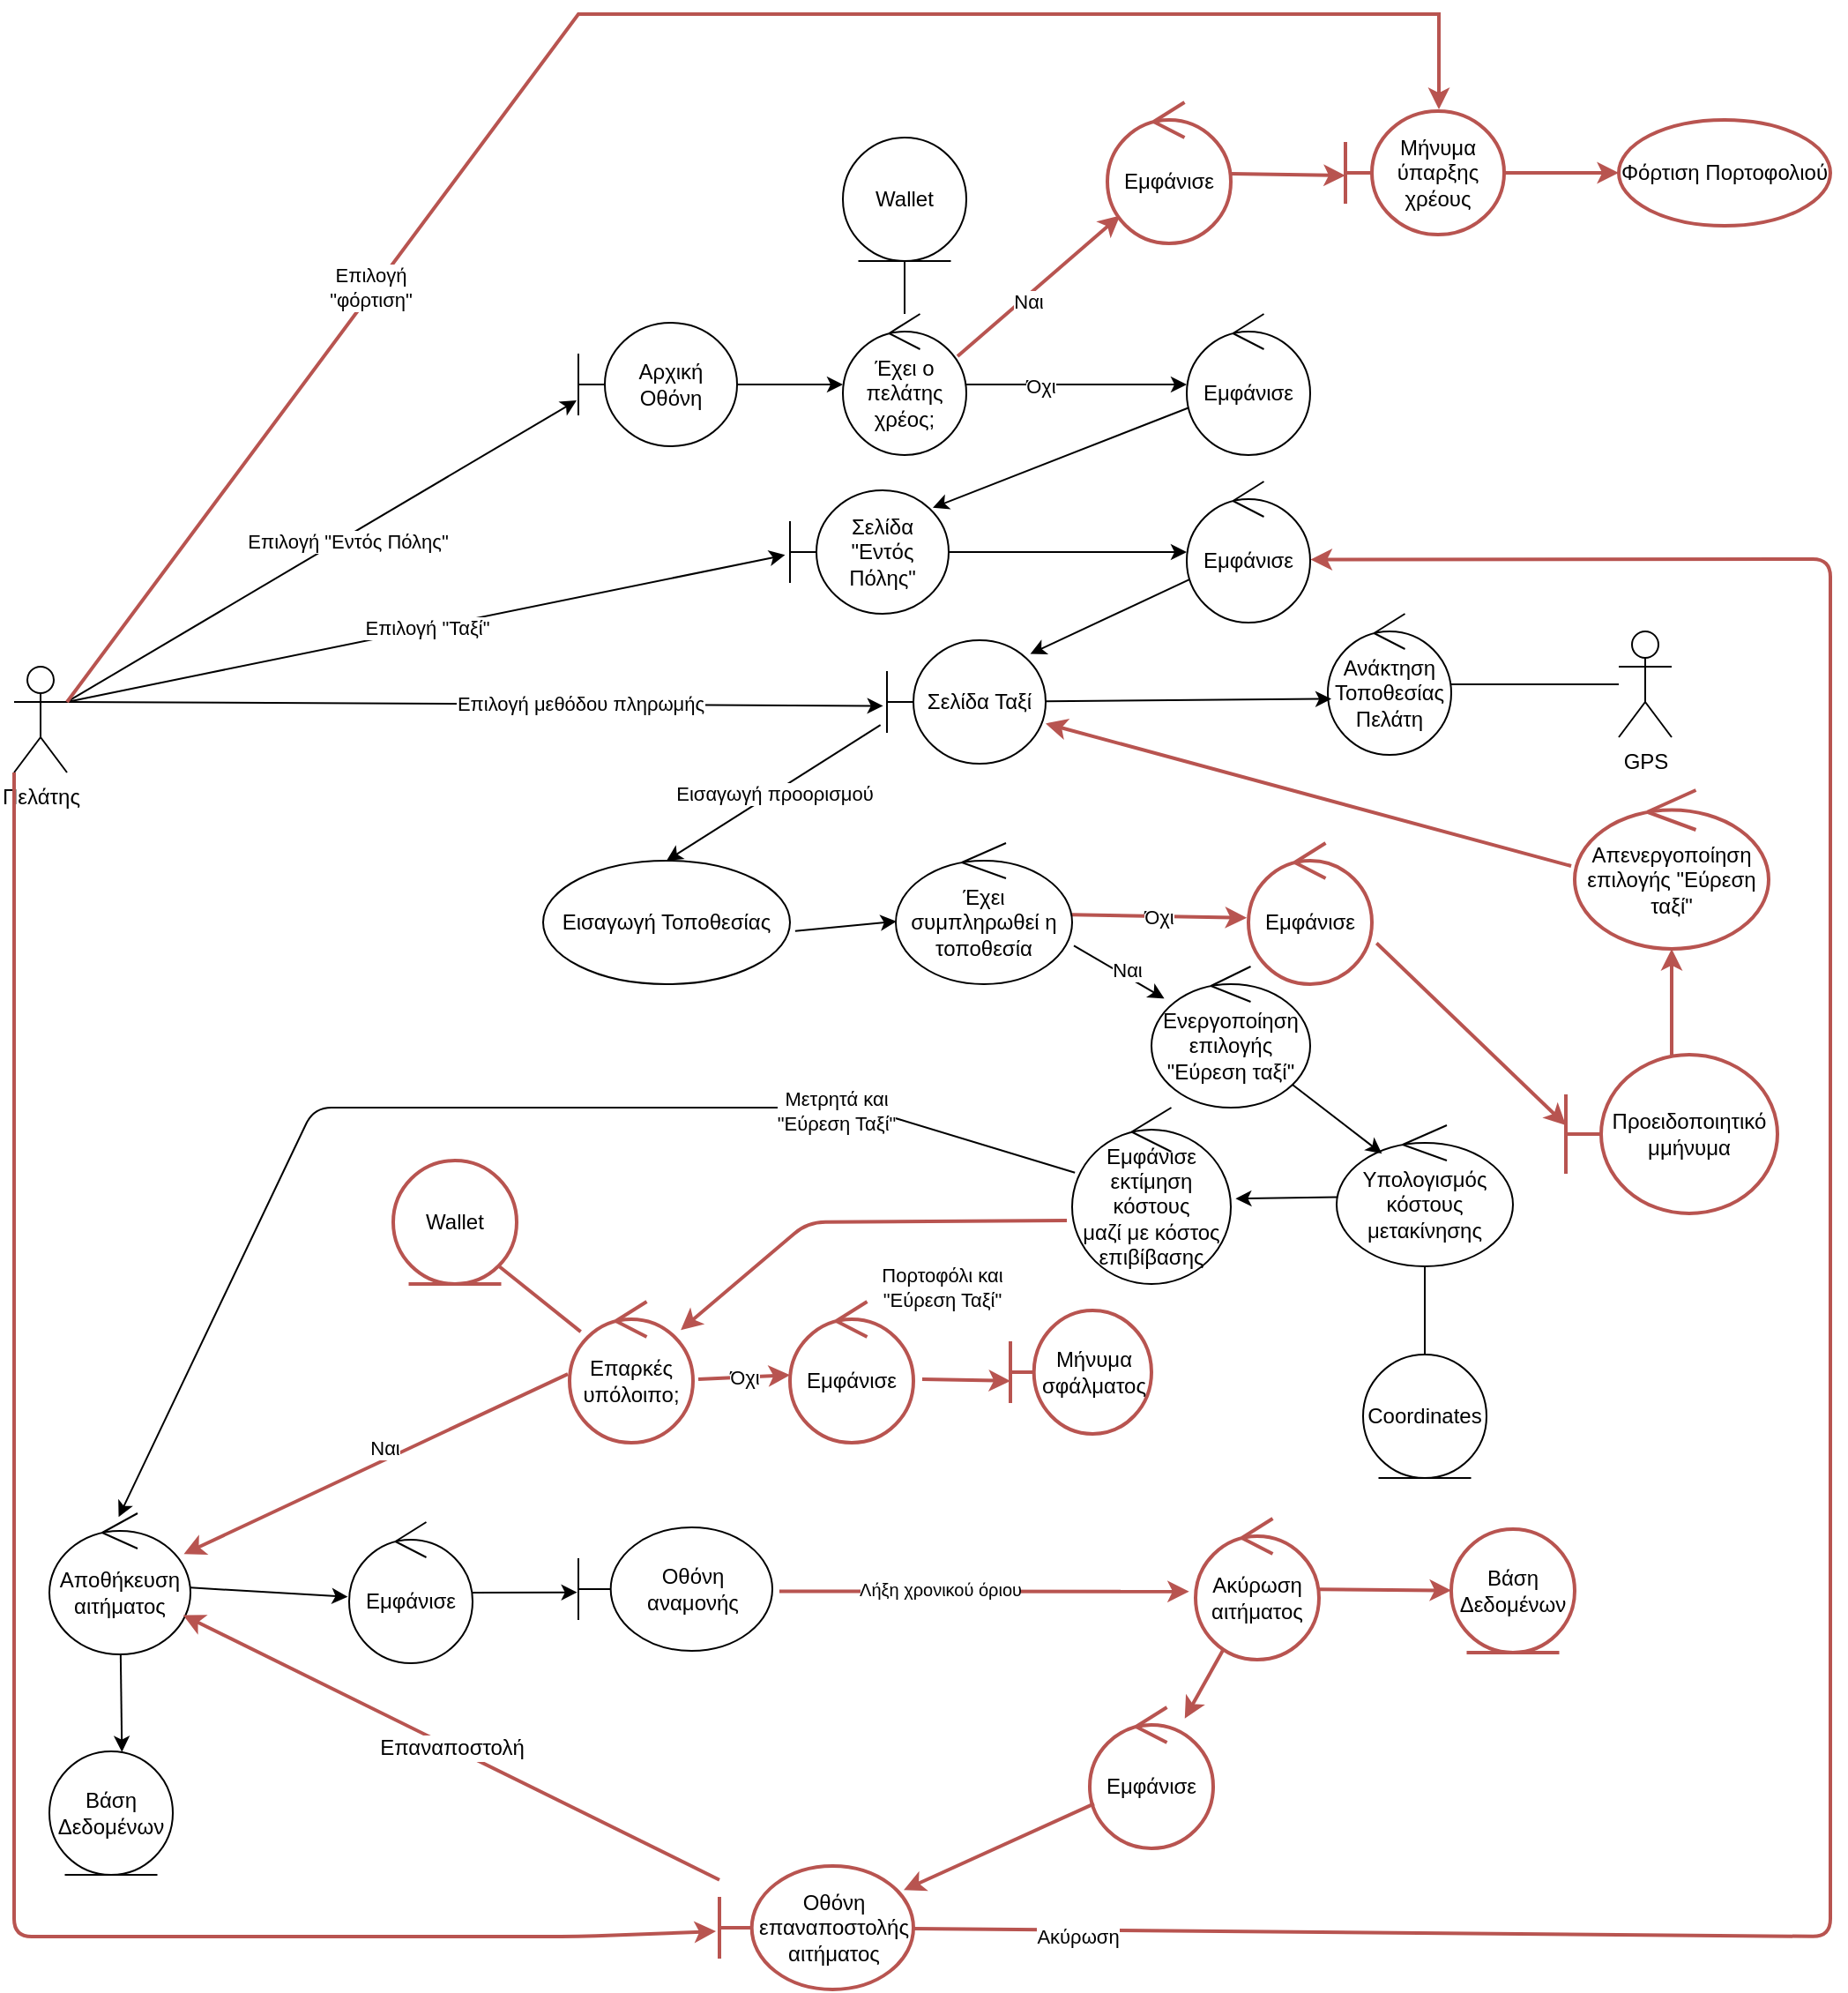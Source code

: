 <mxfile>
    <diagram id="-z3Yh579_QSOd7VFaLvF" name="Page-1">
        <mxGraphModel dx="655" dy="601" grid="1" gridSize="10" guides="1" tooltips="1" connect="1" arrows="1" fold="1" page="1" pageScale="1" pageWidth="850" pageHeight="1100" math="0" shadow="0">
            <root>
                <mxCell id="0"/>
                <mxCell id="1" parent="0"/>
                <mxCell id="4" style="edgeStyle=none;html=1;exitX=1;exitY=0.333;exitDx=0;exitDy=0;exitPerimeter=0;entryX=-0.011;entryY=0.629;entryDx=0;entryDy=0;entryPerimeter=0;" parent="1" source="2" target="3" edge="1">
                    <mxGeometry relative="1" as="geometry"/>
                </mxCell>
                <mxCell id="5" value="Επιλογή &quot;Εντός Πόλης&quot;" style="edgeLabel;html=1;align=center;verticalAlign=middle;resizable=0;points=[];" parent="4" vertex="1" connectable="0">
                    <mxGeometry x="0.09" y="-2" relative="1" as="geometry">
                        <mxPoint as="offset"/>
                    </mxGeometry>
                </mxCell>
                <mxCell id="12" value="Επιλογή &quot;Ταξί&quot;" style="edgeStyle=none;html=1;exitX=1;exitY=0.333;exitDx=0;exitDy=0;exitPerimeter=0;entryX=-0.031;entryY=0.524;entryDx=0;entryDy=0;entryPerimeter=0;" parent="1" source="2" target="10" edge="1">
                    <mxGeometry relative="1" as="geometry"/>
                </mxCell>
                <mxCell id="26" style="edgeStyle=none;html=1;exitX=1;exitY=0.333;exitDx=0;exitDy=0;exitPerimeter=0;entryX=-0.024;entryY=0.532;entryDx=0;entryDy=0;entryPerimeter=0;" parent="1" source="2" target="175" edge="1">
                    <mxGeometry relative="1" as="geometry">
                        <mxPoint x="423.195" y="477" as="targetPoint"/>
                    </mxGeometry>
                </mxCell>
                <mxCell id="211" value="Επιλογή μεθόδου πληρωμής" style="edgeLabel;html=1;align=center;verticalAlign=middle;resizable=0;points=[];" parent="26" vertex="1" connectable="0">
                    <mxGeometry x="0.257" y="1" relative="1" as="geometry">
                        <mxPoint as="offset"/>
                    </mxGeometry>
                </mxCell>
                <mxCell id="2" value="Πελάτης" style="shape=umlActor;verticalLabelPosition=bottom;verticalAlign=top;html=1;" parent="1" vertex="1">
                    <mxGeometry x="50" y="460" width="30" height="60" as="geometry"/>
                </mxCell>
                <mxCell id="7" value="" style="edgeStyle=none;html=1;" parent="1" source="3" target="6" edge="1">
                    <mxGeometry relative="1" as="geometry"/>
                </mxCell>
                <mxCell id="3" value="Αρχική Οθόνη" style="shape=umlBoundary;whiteSpace=wrap;html=1;" parent="1" vertex="1">
                    <mxGeometry x="370" y="265" width="90" height="70" as="geometry"/>
                </mxCell>
                <mxCell id="9" value="" style="edgeStyle=none;html=1;" parent="1" source="6" target="8" edge="1">
                    <mxGeometry relative="1" as="geometry"/>
                </mxCell>
                <mxCell id="69" value="Όχι" style="edgeLabel;html=1;align=center;verticalAlign=middle;resizable=0;points=[];" parent="9" vertex="1" connectable="0">
                    <mxGeometry x="-0.329" y="-1" relative="1" as="geometry">
                        <mxPoint as="offset"/>
                    </mxGeometry>
                </mxCell>
                <mxCell id="16" style="edgeStyle=none;html=1;entryX=0.5;entryY=1;entryDx=0;entryDy=0;endArrow=none;endFill=0;" parent="1" source="6" target="15" edge="1">
                    <mxGeometry relative="1" as="geometry"/>
                </mxCell>
                <mxCell id="6" value="Έχει ο πελάτης χρέος;" style="ellipse;shape=umlControl;whiteSpace=wrap;html=1;" parent="1" vertex="1">
                    <mxGeometry x="520" y="260" width="70" height="80" as="geometry"/>
                </mxCell>
                <mxCell id="11" style="edgeStyle=none;html=1;entryX=0.9;entryY=0.141;entryDx=0;entryDy=0;entryPerimeter=0;" parent="1" source="8" target="10" edge="1">
                    <mxGeometry relative="1" as="geometry"/>
                </mxCell>
                <mxCell id="8" value="Εμφάνισε" style="ellipse;shape=umlControl;whiteSpace=wrap;html=1;" parent="1" vertex="1">
                    <mxGeometry x="715" y="260" width="70" height="80" as="geometry"/>
                </mxCell>
                <mxCell id="179" value="" style="edgeStyle=none;html=1;" parent="1" source="10" target="178" edge="1">
                    <mxGeometry relative="1" as="geometry"/>
                </mxCell>
                <mxCell id="10" value="Σελίδα &quot;Εντός Πόλης&quot;" style="shape=umlBoundary;whiteSpace=wrap;html=1;" parent="1" vertex="1">
                    <mxGeometry x="490" y="360" width="90" height="70" as="geometry"/>
                </mxCell>
                <mxCell id="15" value="Wallet" style="ellipse;shape=umlEntity;whiteSpace=wrap;html=1;" parent="1" vertex="1">
                    <mxGeometry x="520" y="160" width="70" height="70" as="geometry"/>
                </mxCell>
                <mxCell id="186" value="" style="edgeStyle=none;html=1;endArrow=none;endFill=0;" parent="1" source="17" target="19" edge="1">
                    <mxGeometry relative="1" as="geometry"/>
                </mxCell>
                <mxCell id="17" value="Ανάκτηση Τοποθεσίας Πελάτη" style="ellipse;shape=umlControl;whiteSpace=wrap;html=1;" parent="1" vertex="1">
                    <mxGeometry x="795" y="430" width="70" height="80" as="geometry"/>
                </mxCell>
                <mxCell id="19" value="GPS" style="shape=umlActor;verticalLabelPosition=bottom;verticalAlign=top;html=1;" parent="1" vertex="1">
                    <mxGeometry x="960" y="440" width="30" height="60" as="geometry"/>
                </mxCell>
                <mxCell id="30" value="Εισαγωγή προορισμού" style="edgeStyle=none;html=1;entryX=0.5;entryY=0;entryDx=0;entryDy=0;exitX=-0.041;exitY=0.687;exitDx=0;exitDy=0;exitPerimeter=0;" parent="1" source="175" target="28" edge="1">
                    <mxGeometry relative="1" as="geometry">
                        <mxPoint x="449.13" y="505.08" as="sourcePoint"/>
                    </mxGeometry>
                </mxCell>
                <mxCell id="46" value="" style="edgeStyle=none;html=1;exitX=1.021;exitY=0.569;exitDx=0;exitDy=0;exitPerimeter=0;" parent="1" source="28" target="31" edge="1">
                    <mxGeometry relative="1" as="geometry">
                        <mxPoint x="490" y="570" as="sourcePoint"/>
                    </mxGeometry>
                </mxCell>
                <mxCell id="28" value="Εισαγωγή Τοποθεσίας" style="ellipse;whiteSpace=wrap;html=1;" parent="1" vertex="1">
                    <mxGeometry x="350" y="570" width="140" height="70" as="geometry"/>
                </mxCell>
                <mxCell id="81" value="" style="edgeStyle=none;html=1;strokeWidth=1;exitX=1.01;exitY=0.727;exitDx=0;exitDy=0;exitPerimeter=0;" parent="1" source="31" target="80" edge="1">
                    <mxGeometry relative="1" as="geometry"/>
                </mxCell>
                <mxCell id="82" value="Ναι" style="edgeLabel;html=1;align=center;verticalAlign=middle;resizable=0;points=[];" parent="81" vertex="1" connectable="0">
                    <mxGeometry x="-0.479" y="-1" relative="1" as="geometry">
                        <mxPoint x="17" y="5" as="offset"/>
                    </mxGeometry>
                </mxCell>
                <mxCell id="90" value="Όχι" style="edgeStyle=none;html=1;strokeWidth=2;fillColor=#f8cecc;strokeColor=#b85450;entryX=-0.013;entryY=0.53;entryDx=0;entryDy=0;entryPerimeter=0;" parent="1" source="31" target="138" edge="1">
                    <mxGeometry relative="1" as="geometry">
                        <mxPoint x="730" y="580" as="targetPoint"/>
                    </mxGeometry>
                </mxCell>
                <mxCell id="31" value="Έχει συμπληρωθεί η τοποθεσία" style="ellipse;shape=umlControl;whiteSpace=wrap;html=1;" parent="1" vertex="1">
                    <mxGeometry x="550" y="560" width="100" height="80" as="geometry"/>
                </mxCell>
                <mxCell id="36" value="" style="edgeStyle=none;html=1;endArrow=none;endFill=0;" parent="1" source="33" target="35" edge="1">
                    <mxGeometry relative="1" as="geometry"/>
                </mxCell>
                <mxCell id="41" style="edgeStyle=none;html=1;entryX=1.03;entryY=0.516;entryDx=0;entryDy=0;entryPerimeter=0;" parent="1" source="33" target="40" edge="1">
                    <mxGeometry relative="1" as="geometry"/>
                </mxCell>
                <mxCell id="33" value="Υπολογισμός κόστους μετακίνησης" style="ellipse;shape=umlControl;whiteSpace=wrap;html=1;" parent="1" vertex="1">
                    <mxGeometry x="800" y="720" width="100" height="80" as="geometry"/>
                </mxCell>
                <mxCell id="35" value="Coordinates" style="ellipse;shape=umlEntity;whiteSpace=wrap;html=1;" parent="1" vertex="1">
                    <mxGeometry x="815" y="850" width="70" height="70" as="geometry"/>
                </mxCell>
                <mxCell id="40" value="Εμφάνισε εκτίμηση κόστους&lt;br&gt;μαζί με κόστος επιβίβασης" style="ellipse;shape=umlControl;whiteSpace=wrap;html=1;" parent="1" vertex="1">
                    <mxGeometry x="650" y="710" width="90" height="100" as="geometry"/>
                </mxCell>
                <mxCell id="51" value="Μετρητά και &lt;br&gt;&quot;Εύρεση Ταξί&quot;" style="edgeStyle=none;html=1;entryX=0.491;entryY=0.027;entryDx=0;entryDy=0;entryPerimeter=0;" parent="1" source="40" target="59" edge="1">
                    <mxGeometry x="-0.594" y="2" relative="1" as="geometry">
                        <mxPoint x="110" y="817" as="targetPoint"/>
                        <Array as="points">
                            <mxPoint x="530" y="710"/>
                            <mxPoint x="220" y="710"/>
                        </Array>
                        <mxPoint as="offset"/>
                        <mxPoint x="446.85" y="648.5" as="sourcePoint"/>
                    </mxGeometry>
                </mxCell>
                <mxCell id="97" style="edgeStyle=none;html=1;strokeWidth=2;fillColor=#f8cecc;strokeColor=#b85450;exitX=-0.033;exitY=0.64;exitDx=0;exitDy=0;exitPerimeter=0;" parent="1" source="40" target="96" edge="1">
                    <mxGeometry relative="1" as="geometry">
                        <mxPoint x="479" y="680" as="sourcePoint"/>
                        <Array as="points">
                            <mxPoint x="500" y="775"/>
                        </Array>
                    </mxGeometry>
                </mxCell>
                <mxCell id="98" value="Πορτοφόλι και&lt;br&gt;&quot;Εύρεση Ταξί&quot;" style="edgeLabel;html=1;align=center;verticalAlign=middle;resizable=0;points=[];" parent="97" vertex="1" connectable="0">
                    <mxGeometry x="-0.432" y="-3" relative="1" as="geometry">
                        <mxPoint x="-3" y="40" as="offset"/>
                    </mxGeometry>
                </mxCell>
                <mxCell id="62" value="" style="edgeStyle=none;html=1;entryX=0.588;entryY=0.005;entryDx=0;entryDy=0;entryPerimeter=0;" parent="1" source="59" target="159" edge="1">
                    <mxGeometry relative="1" as="geometry">
                        <mxPoint x="68.276" y="1085" as="targetPoint"/>
                    </mxGeometry>
                </mxCell>
                <mxCell id="64" value="" style="edgeStyle=none;html=1;entryX=-0.011;entryY=0.53;entryDx=0;entryDy=0;entryPerimeter=0;" parent="1" source="59" target="67" edge="1">
                    <mxGeometry relative="1" as="geometry">
                        <mxPoint x="265" y="980" as="targetPoint"/>
                    </mxGeometry>
                </mxCell>
                <mxCell id="59" value="Αποθήκευση αιτήματος" style="ellipse;shape=umlControl;whiteSpace=wrap;html=1;" parent="1" vertex="1">
                    <mxGeometry x="70" y="940" width="80" height="80" as="geometry"/>
                </mxCell>
                <mxCell id="106" value="" style="edgeStyle=none;html=1;strokeWidth=2;fillColor=#f8cecc;strokeColor=#b85450;entryX=-0.052;entryY=0.517;entryDx=0;entryDy=0;entryPerimeter=0;startArrow=none;exitX=1.036;exitY=0.517;exitDx=0;exitDy=0;exitPerimeter=0;" parent="1" source="169" target="194" edge="1">
                    <mxGeometry relative="1" as="geometry">
                        <mxPoint x="530" y="990" as="sourcePoint"/>
                        <mxPoint x="607.34" y="991.52" as="targetPoint"/>
                    </mxGeometry>
                </mxCell>
                <mxCell id="172" value="Λήξη χρονικού όριου" style="edgeLabel;html=1;align=center;verticalAlign=middle;resizable=0;points=[];fontSize=10;" parent="106" vertex="1" connectable="0">
                    <mxGeometry x="-0.362" y="-1" relative="1" as="geometry">
                        <mxPoint x="17" y="-2" as="offset"/>
                    </mxGeometry>
                </mxCell>
                <mxCell id="171" style="edgeStyle=none;html=1;strokeColor=default;strokeWidth=1;fontSize=12;entryX=-0.006;entryY=0.526;entryDx=0;entryDy=0;entryPerimeter=0;fillColor=default;" parent="1" source="67" target="169" edge="1">
                    <mxGeometry relative="1" as="geometry">
                        <mxPoint x="380" y="980" as="targetPoint"/>
                    </mxGeometry>
                </mxCell>
                <mxCell id="67" value="Εμφάνισε" style="ellipse;shape=umlControl;whiteSpace=wrap;html=1;" parent="1" vertex="1">
                    <mxGeometry x="240" y="945" width="70" height="80" as="geometry"/>
                </mxCell>
                <mxCell id="88" style="edgeStyle=none;html=1;entryX=0.257;entryY=0.201;entryDx=0;entryDy=0;entryPerimeter=0;strokeWidth=1;" parent="1" source="80" target="33" edge="1">
                    <mxGeometry relative="1" as="geometry"/>
                </mxCell>
                <mxCell id="80" value="Ενεργοποίηση επιλογής &quot;Εύρεση ταξί&quot;" style="ellipse;shape=umlControl;whiteSpace=wrap;html=1;" parent="1" vertex="1">
                    <mxGeometry x="695" y="630" width="90" height="80" as="geometry"/>
                </mxCell>
                <mxCell id="189" style="edgeStyle=none;html=1;fontSize=10;strokeColor=#B85450;strokeWidth=2;exitX=-0.018;exitY=0.478;exitDx=0;exitDy=0;exitPerimeter=0;" parent="1" source="89" target="175" edge="1">
                    <mxGeometry relative="1" as="geometry">
                        <Array as="points"/>
                    </mxGeometry>
                </mxCell>
                <mxCell id="89" value="Απενεργοποίηση επιλογής &quot;Εύρεση ταξί&quot;" style="ellipse;shape=umlControl;whiteSpace=wrap;html=1;fillColor=none;strokeColor=#b85450;strokeWidth=2;" parent="1" vertex="1">
                    <mxGeometry x="935" y="530" width="110" height="90" as="geometry"/>
                </mxCell>
                <mxCell id="99" style="edgeStyle=none;html=1;strokeWidth=2;fillColor=#f8cecc;strokeColor=#b85450;exitX=-0.014;exitY=0.513;exitDx=0;exitDy=0;exitPerimeter=0;" parent="1" source="96" target="59" edge="1">
                    <mxGeometry relative="1" as="geometry">
                        <mxPoint x="155.04" y="860.04" as="targetPoint"/>
                    </mxGeometry>
                </mxCell>
                <mxCell id="100" value="Ναι" style="edgeLabel;html=1;align=center;verticalAlign=middle;resizable=0;points=[];" parent="99" vertex="1" connectable="0">
                    <mxGeometry x="-0.245" y="-5" relative="1" as="geometry">
                        <mxPoint x="-20" y="8" as="offset"/>
                    </mxGeometry>
                </mxCell>
                <mxCell id="102" value="Όχι" style="edgeStyle=none;html=1;strokeWidth=2;fillColor=#f8cecc;strokeColor=#b85450;exitX=1.043;exitY=0.55;exitDx=0;exitDy=0;exitPerimeter=0;" parent="1" source="96" target="101" edge="1">
                    <mxGeometry relative="1" as="geometry"/>
                </mxCell>
                <mxCell id="191" style="edgeStyle=none;html=1;entryX=1;entryY=1;entryDx=0;entryDy=0;fontSize=12;fillColor=none;strokeColor=#b85450;strokeWidth=2;endArrow=none;endFill=0;" parent="1" source="96" target="190" edge="1">
                    <mxGeometry relative="1" as="geometry"/>
                </mxCell>
                <mxCell id="96" value="Επαρκές υπόλοιπο;" style="ellipse;shape=umlControl;whiteSpace=wrap;html=1;fillColor=none;strokeColor=#b85450;strokeWidth=2;" parent="1" vertex="1">
                    <mxGeometry x="365" y="820" width="70" height="80" as="geometry"/>
                </mxCell>
                <mxCell id="149" style="edgeStyle=none;html=1;strokeColor=#B85450;fontSize=10;exitX=1.071;exitY=0.55;exitDx=0;exitDy=0;exitPerimeter=0;entryX=0;entryY=0.571;entryDx=0;entryDy=0;entryPerimeter=0;strokeWidth=2;" parent="1" source="101" target="146" edge="1">
                    <mxGeometry relative="1" as="geometry"/>
                </mxCell>
                <mxCell id="101" value="Εμφάνισε" style="ellipse;shape=umlControl;whiteSpace=wrap;html=1;fillColor=none;strokeColor=#b85450;strokeWidth=2;" parent="1" vertex="1">
                    <mxGeometry x="490" y="820" width="70" height="80" as="geometry"/>
                </mxCell>
                <mxCell id="163" style="edgeStyle=none;html=1;entryX=0.95;entryY=0.195;entryDx=0;entryDy=0;entryPerimeter=0;strokeColor=#B85450;strokeWidth=2;fontSize=10;" parent="1" source="109" target="111" edge="1">
                    <mxGeometry relative="1" as="geometry"/>
                </mxCell>
                <mxCell id="109" value="Εμφάνισε" style="ellipse;shape=umlControl;whiteSpace=wrap;html=1;fillColor=none;strokeColor=#b85450;strokeWidth=2;" parent="1" vertex="1">
                    <mxGeometry x="660" y="1050" width="70" height="80" as="geometry"/>
                </mxCell>
                <mxCell id="118" value="Ακύρωση" style="edgeStyle=none;html=1;strokeWidth=2;strokeColor=#B85450;entryX=1.003;entryY=0.553;entryDx=0;entryDy=0;entryPerimeter=0;" parent="1" source="111" target="178" edge="1">
                    <mxGeometry x="-0.883" y="-4" relative="1" as="geometry">
                        <mxPoint x="990" y="1175" as="targetPoint"/>
                        <Array as="points">
                            <mxPoint x="1080" y="1180"/>
                            <mxPoint x="1080" y="399"/>
                        </Array>
                        <mxPoint as="offset"/>
                    </mxGeometry>
                </mxCell>
                <mxCell id="199" value="Επαναποστολή" style="edgeStyle=none;html=1;fontSize=12;fillColor=none;strokeColor=#b85450;strokeWidth=2;" parent="1" source="111" target="59" edge="1">
                    <mxGeometry relative="1" as="geometry"/>
                </mxCell>
                <mxCell id="111" value="Οθόνη επαναποστολής αιτήματος" style="shape=umlBoundary;whiteSpace=wrap;html=1;fillColor=none;strokeColor=#b85450;strokeWidth=2;" parent="1" vertex="1">
                    <mxGeometry x="450" y="1140" width="110" height="70" as="geometry"/>
                </mxCell>
                <mxCell id="124" value="Βάση Δεδομένων" style="ellipse;shape=umlEntity;whiteSpace=wrap;html=1;fillColor=none;strokeColor=#b85450;strokeWidth=2;" parent="1" vertex="1">
                    <mxGeometry x="865" y="949" width="70" height="70" as="geometry"/>
                </mxCell>
                <mxCell id="141" style="edgeStyle=none;html=1;entryX=0;entryY=0.444;entryDx=0;entryDy=0;entryPerimeter=0;strokeColor=#B85450;fontSize=10;strokeWidth=2;exitX=1.038;exitY=0.709;exitDx=0;exitDy=0;exitPerimeter=0;" parent="1" source="138" target="140" edge="1">
                    <mxGeometry relative="1" as="geometry"/>
                </mxCell>
                <mxCell id="138" value="Εμφάνισε" style="ellipse;shape=umlControl;whiteSpace=wrap;html=1;fillColor=none;strokeColor=#b85450;strokeWidth=2;" parent="1" vertex="1">
                    <mxGeometry x="750" y="560" width="70" height="80" as="geometry"/>
                </mxCell>
                <mxCell id="188" style="edgeStyle=none;html=1;fontSize=12;fillColor=none;strokeColor=#b85450;strokeWidth=2;" parent="1" source="140" target="89" edge="1">
                    <mxGeometry relative="1" as="geometry"/>
                </mxCell>
                <mxCell id="140" value="Προειδοποιητικό&lt;br&gt;μμήνυμα" style="shape=umlBoundary;whiteSpace=wrap;html=1;strokeColor=#B85450;strokeWidth=2;" parent="1" vertex="1">
                    <mxGeometry x="930" y="680" width="120" height="90" as="geometry"/>
                </mxCell>
                <mxCell id="146" value="Μήνυμα&lt;br&gt;σφάλματος" style="shape=umlBoundary;whiteSpace=wrap;html=1;strokeColor=#B85450;strokeWidth=2;" parent="1" vertex="1">
                    <mxGeometry x="615" y="825" width="80" height="70" as="geometry"/>
                </mxCell>
                <mxCell id="159" value="Βάση Δεδομένων" style="ellipse;shape=umlEntity;whiteSpace=wrap;html=1;" parent="1" vertex="1">
                    <mxGeometry x="70" y="1075" width="70" height="70" as="geometry"/>
                </mxCell>
                <mxCell id="169" value="Οθόνη αναμονής" style="shape=umlBoundary;whiteSpace=wrap;html=1;fillColor=default;strokeColor=default;" parent="1" vertex="1">
                    <mxGeometry x="370" y="948" width="110" height="70" as="geometry"/>
                </mxCell>
                <mxCell id="174" style="edgeStyle=none;html=1;entryX=-0.018;entryY=0.529;entryDx=0;entryDy=0;entryPerimeter=0;strokeColor=#B85450;strokeWidth=2;fontSize=10;exitX=0;exitY=1;exitDx=0;exitDy=0;exitPerimeter=0;" parent="1" source="2" target="111" edge="1">
                    <mxGeometry relative="1" as="geometry">
                        <mxPoint x="580.004" y="1170.001" as="sourcePoint"/>
                        <mxPoint x="282.23" y="1299.47" as="targetPoint"/>
                        <Array as="points">
                            <mxPoint x="50" y="1180"/>
                            <mxPoint x="370" y="1180"/>
                        </Array>
                    </mxGeometry>
                </mxCell>
                <mxCell id="185" style="edgeStyle=none;html=1;entryX=0.029;entryY=0.603;entryDx=0;entryDy=0;entryPerimeter=0;" parent="1" source="175" target="17" edge="1">
                    <mxGeometry relative="1" as="geometry"/>
                </mxCell>
                <mxCell id="175" value="Σελίδα Ταξί" style="shape=umlBoundary;whiteSpace=wrap;html=1;" parent="1" vertex="1">
                    <mxGeometry x="545" y="445" width="90" height="70" as="geometry"/>
                </mxCell>
                <mxCell id="183" style="edgeStyle=none;html=1;entryX=0.903;entryY=0.111;entryDx=0;entryDy=0;entryPerimeter=0;" parent="1" source="178" target="175" edge="1">
                    <mxGeometry relative="1" as="geometry"/>
                </mxCell>
                <mxCell id="178" value="Εμφάνισε" style="ellipse;shape=umlControl;whiteSpace=wrap;html=1;" parent="1" vertex="1">
                    <mxGeometry x="715" y="355" width="70" height="80" as="geometry"/>
                </mxCell>
                <mxCell id="190" value="Wallet" style="ellipse;shape=umlEntity;whiteSpace=wrap;html=1;fillColor=none;strokeColor=#b85450;strokeWidth=2;" parent="1" vertex="1">
                    <mxGeometry x="265" y="740" width="70" height="70" as="geometry"/>
                </mxCell>
                <mxCell id="196" value="" style="edgeStyle=none;html=1;fontSize=12;fillColor=none;strokeColor=#b85450;strokeWidth=2;" parent="1" source="194" target="124" edge="1">
                    <mxGeometry relative="1" as="geometry"/>
                </mxCell>
                <mxCell id="200" value="" style="edgeStyle=none;html=1;fontSize=12;fillColor=none;strokeColor=#b85450;strokeWidth=2;" parent="1" source="194" target="109" edge="1">
                    <mxGeometry relative="1" as="geometry"/>
                </mxCell>
                <mxCell id="194" value="Ακύρωση αιτήματος" style="ellipse;shape=umlControl;whiteSpace=wrap;html=1;fillColor=none;strokeColor=#b85450;strokeWidth=2;" parent="1" vertex="1">
                    <mxGeometry x="720" y="943" width="70" height="80" as="geometry"/>
                </mxCell>
                <mxCell id="202" style="edgeStyle=none;html=1;entryX=0.589;entryY=-0.014;entryDx=0;entryDy=0;entryPerimeter=0;rounded=0;strokeColor=#b85450;fillColor=#f8cecc;strokeWidth=2;" parent="1" target="209" edge="1">
                    <mxGeometry relative="1" as="geometry">
                        <Array as="points">
                            <mxPoint x="370" y="90"/>
                            <mxPoint x="858" y="90"/>
                        </Array>
                        <mxPoint x="80" y="480" as="sourcePoint"/>
                    </mxGeometry>
                </mxCell>
                <mxCell id="203" value="Επιλογή&lt;br&gt;&quot;φόρτιση&quot;" style="edgeLabel;html=1;align=center;verticalAlign=middle;resizable=0;points=[];" parent="202" connectable="0" vertex="1">
                    <mxGeometry x="-0.433" y="3" relative="1" as="geometry">
                        <mxPoint as="offset"/>
                    </mxGeometry>
                </mxCell>
                <mxCell id="204" value="" style="edgeStyle=none;rounded=0;orthogonalLoop=1;jettySize=auto;html=1;fillColor=#f8cecc;strokeColor=#b85450;strokeWidth=2;exitX=0.929;exitY=0.3;exitDx=0;exitDy=0;exitPerimeter=0;" parent="1" source="6" target="207" edge="1">
                    <mxGeometry relative="1" as="geometry">
                        <mxPoint x="495.275" y="49.93" as="sourcePoint"/>
                    </mxGeometry>
                </mxCell>
                <mxCell id="205" value="Ναι" style="edgeLabel;html=1;align=center;verticalAlign=middle;resizable=0;points=[];" parent="204" vertex="1" connectable="0">
                    <mxGeometry x="-0.175" y="-3" relative="1" as="geometry">
                        <mxPoint as="offset"/>
                    </mxGeometry>
                </mxCell>
                <mxCell id="206" style="edgeStyle=none;html=1;entryX=-0.001;entryY=0.522;entryDx=0;entryDy=0;entryPerimeter=0;rounded=0;strokeColor=#b85450;fillColor=#f8cecc;strokeWidth=2;" parent="1" source="207" target="209" edge="1">
                    <mxGeometry relative="1" as="geometry"/>
                </mxCell>
                <mxCell id="207" value="Εμφάνισε" style="ellipse;shape=umlControl;whiteSpace=wrap;html=1;fillColor=default;strokeColor=#b85450;strokeWidth=2;" parent="1" vertex="1">
                    <mxGeometry x="670" y="140" width="70" height="80" as="geometry"/>
                </mxCell>
                <mxCell id="208" value="" style="edgeStyle=none;html=1;rounded=0;strokeColor=#b85450;fillColor=#f8cecc;strokeWidth=2;entryX=0;entryY=0.5;entryDx=0;entryDy=0;" parent="1" source="209" target="210" edge="1">
                    <mxGeometry relative="1" as="geometry">
                        <mxPoint x="810.0" y="-10" as="targetPoint"/>
                    </mxGeometry>
                </mxCell>
                <mxCell id="209" value="Μήνυμα ύπαρξης χρέους" style="shape=umlBoundary;whiteSpace=wrap;html=1;fillColor=none;strokeColor=#b85450;strokeWidth=2;" parent="1" vertex="1">
                    <mxGeometry x="805" y="145" width="90" height="70" as="geometry"/>
                </mxCell>
                <mxCell id="210" value="Φόρτιση Πορτοφολιού" style="ellipse;whiteSpace=wrap;html=1;fillColor=none;strokeColor=#b85450;strokeWidth=2;" parent="1" vertex="1">
                    <mxGeometry x="960" y="150" width="120" height="60" as="geometry"/>
                </mxCell>
            </root>
        </mxGraphModel>
    </diagram>
</mxfile>